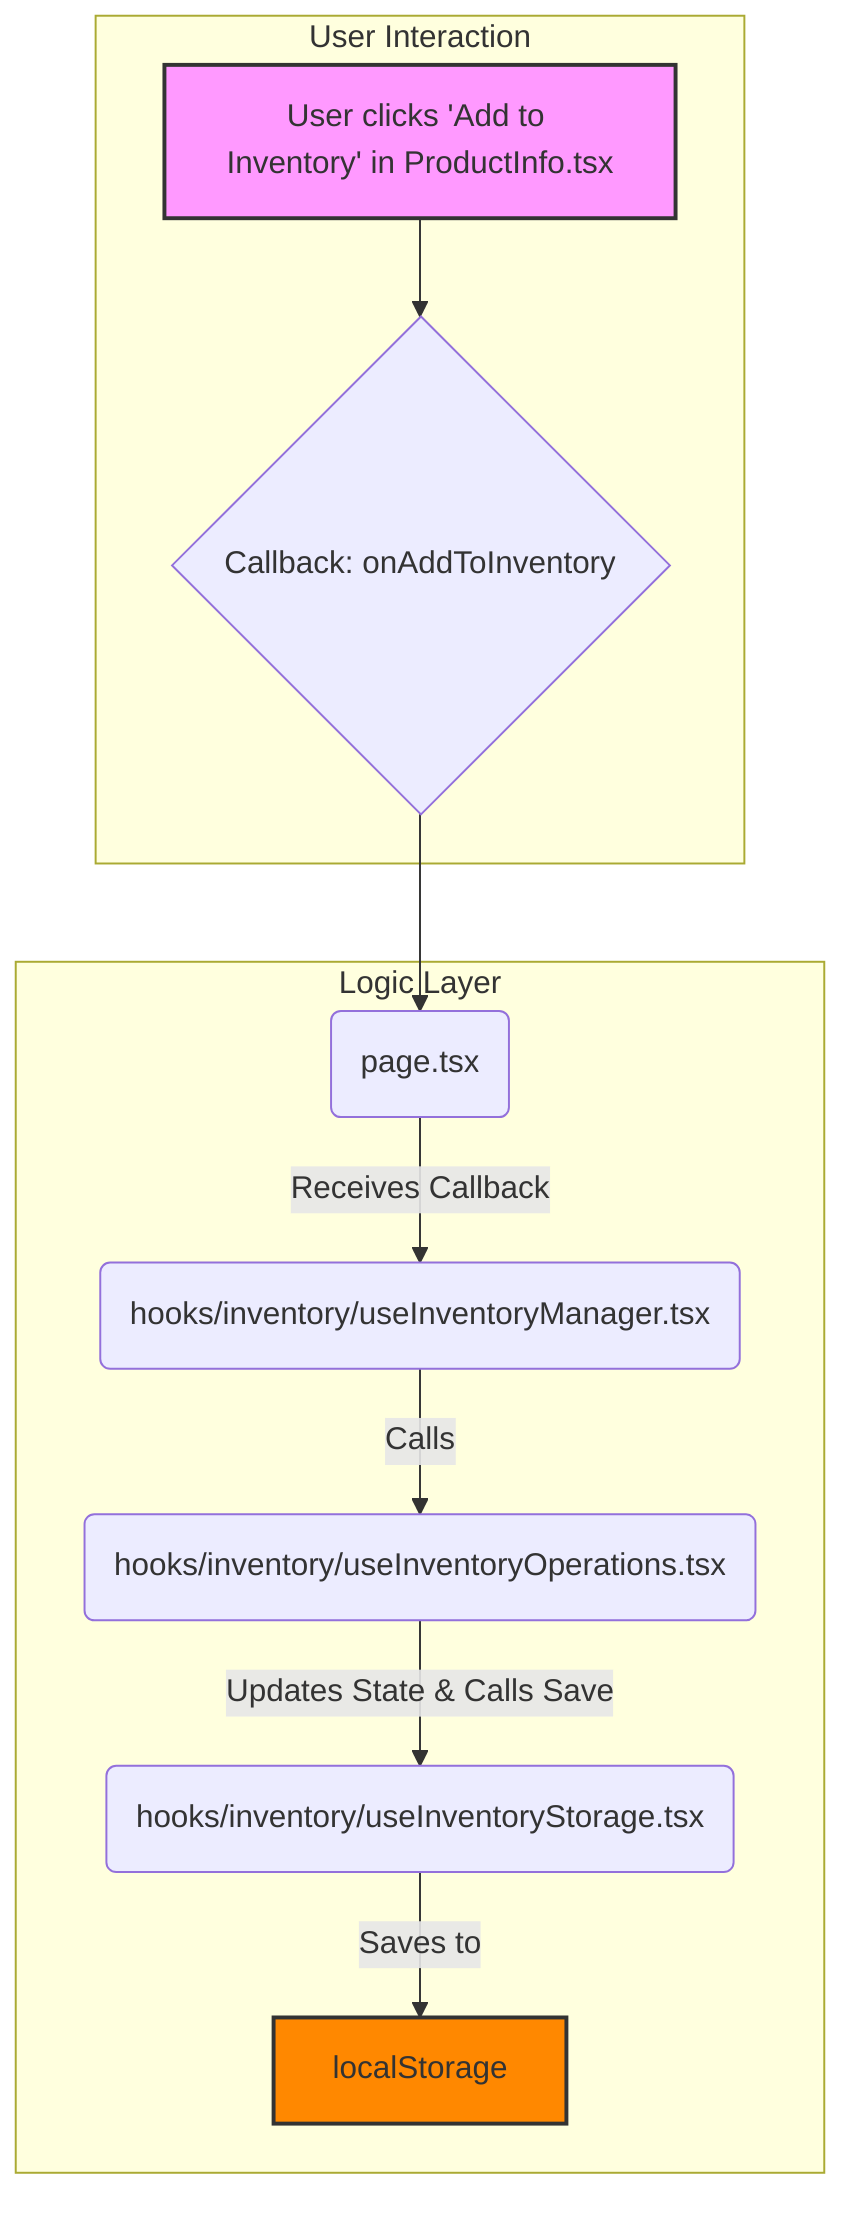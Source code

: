 graph TD
    subgraph "User Interaction"
        A[User clicks 'Add to Inventory' in ProductInfo.tsx] --> B{Callback: onAddToInventory}
    end

    subgraph "Logic Layer"
        C(page.tsx) -- Receives Callback --> D(hooks/inventory/useInventoryManager.tsx)
        D -- Calls --> E(hooks/inventory/useInventoryOperations.tsx)
        E -- Updates State & Calls Save --> F(hooks/inventory/useInventoryStorage.tsx)
        F -- Saves to --> G[localStorage]
    end
    
    B --> C
    
    style A fill:#f9f,stroke:#333,stroke-width:2px
    style G fill:#f80,stroke:#333,stroke-width:2px